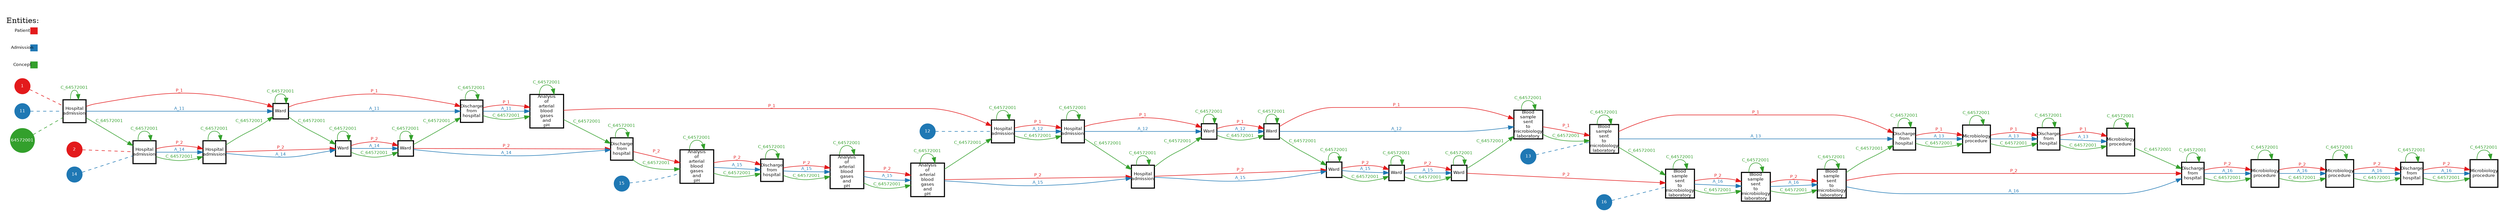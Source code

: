 // Query Result
digraph {
	graph [margin=0 rankdir=LR]
	node [fixedsize=false fontname=Helvetica fontsize=8 height=0.4 margin=0 shape=square width=0.4]
	12 [label="Microbiology
procedure" color="#000000" fillcolor="#ffffff" penwidth=2 style=filled]
	13 [label="Discharge
from
hospital" color="#000000" fillcolor="#ffffff" penwidth=2 style=filled]
	12 -> 13 [label=P_1 color="#e31a1c" fontcolor="#e31a1c" fontname=Helvetica fontsize=8 penwidth=1]
	4 [label="Analysis
of
arterial
blood
gases
and
pH" color="#000000" fillcolor="#ffffff" penwidth=2 style=filled]
	5 [label="Hospital
admission" color="#000000" fillcolor="#ffffff" penwidth=2 style=filled]
	4 -> 5 [label=P_1 color="#e31a1c" fontcolor="#e31a1c" fontname=Helvetica fontsize=8 penwidth=1]
	1 [label="Hospital
admission" color="#000000" fillcolor="#ffffff" penwidth=2 style=filled]
	2 [label=Ward color="#000000" fillcolor="#ffffff" penwidth=2 style=filled]
	1 -> 2 [label=P_1 color="#e31a1c" fontcolor="#e31a1c" fontname=Helvetica fontsize=8 penwidth=1]
	7 [label=Ward color="#000000" fillcolor="#ffffff" penwidth=2 style=filled]
	8 [label=Ward color="#000000" fillcolor="#ffffff" penwidth=2 style=filled]
	7 -> 8 [label=P_1 color="#e31a1c" fontcolor="#e31a1c" fontname=Helvetica fontsize=8 penwidth=1]
	11 [label="Discharge
from
hospital" color="#000000" fillcolor="#ffffff" penwidth=2 style=filled]
	12 [label="Microbiology
procedure" color="#000000" fillcolor="#ffffff" penwidth=2 style=filled]
	11 -> 12 [label=P_1 color="#e31a1c" fontcolor="#e31a1c" fontname=Helvetica fontsize=8 penwidth=1]
	3 [label="Discharge
from
hospital" color="#000000" fillcolor="#ffffff" penwidth=2 style=filled]
	4 [label="Analysis
of
arterial
blood
gases
and
pH" color="#000000" fillcolor="#ffffff" penwidth=2 style=filled]
	3 -> 4 [label=P_1 color="#e31a1c" fontcolor="#e31a1c" fontname=Helvetica fontsize=8 penwidth=1]
	6 [label="Hospital
admission" color="#000000" fillcolor="#ffffff" penwidth=2 style=filled]
	7 [label=Ward color="#000000" fillcolor="#ffffff" penwidth=2 style=filled]
	6 -> 7 [label=P_1 color="#e31a1c" fontcolor="#e31a1c" fontname=Helvetica fontsize=8 penwidth=1]
	5 [label="Hospital
admission" color="#000000" fillcolor="#ffffff" penwidth=2 style=filled]
	6 [label="Hospital
admission" color="#000000" fillcolor="#ffffff" penwidth=2 style=filled]
	5 -> 6 [label=P_1 color="#e31a1c" fontcolor="#e31a1c" fontname=Helvetica fontsize=8 penwidth=1]
	13 [label="Discharge
from
hospital" color="#000000" fillcolor="#ffffff" penwidth=2 style=filled]
	14 [label="Microbiology
procedure" color="#000000" fillcolor="#ffffff" penwidth=2 style=filled]
	13 -> 14 [label=P_1 color="#e31a1c" fontcolor="#e31a1c" fontname=Helvetica fontsize=8 penwidth=1]
	8 [label=Ward color="#000000" fillcolor="#ffffff" penwidth=2 style=filled]
	9 [label="Blood
sample
sent
to
microbiology
laboratory" color="#000000" fillcolor="#ffffff" penwidth=2 style=filled]
	8 -> 9 [label=P_1 color="#e31a1c" fontcolor="#e31a1c" fontname=Helvetica fontsize=8 penwidth=1]
	2 [label=Ward color="#000000" fillcolor="#ffffff" penwidth=2 style=filled]
	3 [label="Discharge
from
hospital" color="#000000" fillcolor="#ffffff" penwidth=2 style=filled]
	2 -> 3 [label=P_1 color="#e31a1c" fontcolor="#e31a1c" fontname=Helvetica fontsize=8 penwidth=1]
	10 [label="Blood
sample
sent
to
microbiology
laboratory" color="#000000" fillcolor="#ffffff" penwidth=2 style=filled]
	11 [label="Discharge
from
hospital" color="#000000" fillcolor="#ffffff" penwidth=2 style=filled]
	10 -> 11 [label=P_1 color="#e31a1c" fontcolor="#e31a1c" fontname=Helvetica fontsize=8 penwidth=1]
	9 [label="Blood
sample
sent
to
microbiology
laboratory" color="#000000" fillcolor="#ffffff" penwidth=2 style=filled]
	10 [label="Blood
sample
sent
to
microbiology
laboratory" color="#000000" fillcolor="#ffffff" penwidth=2 style=filled]
	9 -> 10 [label=P_1 color="#e31a1c" fontcolor="#e31a1c" fontname=Helvetica fontsize=8 penwidth=1]
	node [fixedsize=false fontname=Helvetica fontsize=8 height=0.4 margin=0 shape=square width=0.4]
	13 [label="Discharge
from
hospital" color="#000000" fillcolor="#ffffff" penwidth=2 style=filled]
	5 [label="Hospital
admission" color="#000000" fillcolor="#ffffff" penwidth=2 style=filled]
	2 [label=Ward color="#000000" fillcolor="#ffffff" penwidth=2 style=filled]
	8 [label=Ward color="#000000" fillcolor="#ffffff" penwidth=2 style=filled]
	12 [label="Microbiology
procedure" color="#000000" fillcolor="#ffffff" penwidth=2 style=filled]
	4 [label="Analysis
of
arterial
blood
gases
and
pH" color="#000000" fillcolor="#ffffff" penwidth=2 style=filled]
	7 [label=Ward color="#000000" fillcolor="#ffffff" penwidth=2 style=filled]
	6 [label="Hospital
admission" color="#000000" fillcolor="#ffffff" penwidth=2 style=filled]
	14 [label="Microbiology
procedure" color="#000000" fillcolor="#ffffff" penwidth=2 style=filled]
	9 [label="Blood
sample
sent
to
microbiology
laboratory" color="#000000" fillcolor="#ffffff" penwidth=2 style=filled]
	3 [label="Discharge
from
hospital" color="#000000" fillcolor="#ffffff" penwidth=2 style=filled]
	1 [label="Hospital
admission" color="#000000" fillcolor="#ffffff" penwidth=2 style=filled]
	11 [label="Discharge
from
hospital" color="#000000" fillcolor="#ffffff" penwidth=2 style=filled]
	10 [label="Blood
sample
sent
to
microbiology
laboratory" color="#000000" fillcolor="#ffffff" penwidth=2 style=filled]
	node [fixedsize=false fontname=Helvetica fontsize=8 height=0.4 margin=0 shape=square width=0.4]
	24 [label="Hospital
admission" color="#000000" fillcolor="#ffffff" penwidth=2 style=filled]
	25 [label=Ward color="#000000" fillcolor="#ffffff" penwidth=2 style=filled]
	24 -> 25 [label=P_2 color="#e31a1c" fontcolor="#e31a1c" fontname=Helvetica fontsize=8 penwidth=1]
	28 [label="Blood
sample
sent
to
microbiology
laboratory" color="#000000" fillcolor="#ffffff" penwidth=2 style=filled]
	29 [label="Blood
sample
sent
to
microbiology
laboratory" color="#000000" fillcolor="#ffffff" penwidth=2 style=filled]
	28 -> 29 [label=P_2 color="#e31a1c" fontcolor="#e31a1c" fontname=Helvetica fontsize=8 penwidth=1]
	27 [label=Ward color="#000000" fillcolor="#ffffff" penwidth=2 style=filled]
	28 [label="Blood
sample
sent
to
microbiology
laboratory" color="#000000" fillcolor="#ffffff" penwidth=2 style=filled]
	27 -> 28 [label=P_2 color="#e31a1c" fontcolor="#e31a1c" fontname=Helvetica fontsize=8 penwidth=1]
	20 [label="Analysis
of
arterial
blood
gases
and
pH" color="#000000" fillcolor="#ffffff" penwidth=2 style=filled]
	21 [label="Discharge
from
hospital" color="#000000" fillcolor="#ffffff" penwidth=2 style=filled]
	20 -> 21 [label=P_2 color="#e31a1c" fontcolor="#e31a1c" fontname=Helvetica fontsize=8 penwidth=1]
	19 [label="Discharge
from
hospital" color="#000000" fillcolor="#ffffff" penwidth=2 style=filled]
	20 [label="Analysis
of
arterial
blood
gases
and
pH" color="#000000" fillcolor="#ffffff" penwidth=2 style=filled]
	19 -> 20 [label=P_2 color="#e31a1c" fontcolor="#e31a1c" fontname=Helvetica fontsize=8 penwidth=1]
	15 [label="Hospital
admission" color="#000000" fillcolor="#ffffff" penwidth=2 style=filled]
	16 [label="Hospital
admission" color="#000000" fillcolor="#ffffff" penwidth=2 style=filled]
	15 -> 16 [label=P_2 color="#e31a1c" fontcolor="#e31a1c" fontname=Helvetica fontsize=8 penwidth=1]
	34 [label="Discharge
from
hospital" color="#000000" fillcolor="#ffffff" penwidth=2 style=filled]
	35 [label="Microbiology
procedure" color="#000000" fillcolor="#ffffff" penwidth=2 style=filled]
	34 -> 35 [label=P_2 color="#e31a1c" fontcolor="#e31a1c" fontname=Helvetica fontsize=8 penwidth=1]
	32 [label="Microbiology
procedure" color="#000000" fillcolor="#ffffff" penwidth=2 style=filled]
	33 [label="Microbiology
procedure" color="#000000" fillcolor="#ffffff" penwidth=2 style=filled]
	32 -> 33 [label=P_2 color="#e31a1c" fontcolor="#e31a1c" fontname=Helvetica fontsize=8 penwidth=1]
	18 [label=Ward color="#000000" fillcolor="#ffffff" penwidth=2 style=filled]
	19 [label="Discharge
from
hospital" color="#000000" fillcolor="#ffffff" penwidth=2 style=filled]
	18 -> 19 [label=P_2 color="#e31a1c" fontcolor="#e31a1c" fontname=Helvetica fontsize=8 penwidth=1]
	25 [label=Ward color="#000000" fillcolor="#ffffff" penwidth=2 style=filled]
	26 [label=Ward color="#000000" fillcolor="#ffffff" penwidth=2 style=filled]
	25 -> 26 [label=P_2 color="#e31a1c" fontcolor="#e31a1c" fontname=Helvetica fontsize=8 penwidth=1]
	22 [label="Analysis
of
arterial
blood
gases
and
pH" color="#000000" fillcolor="#ffffff" penwidth=2 style=filled]
	23 [label="Analysis
of
arterial
blood
gases
and
pH" color="#000000" fillcolor="#ffffff" penwidth=2 style=filled]
	22 -> 23 [label=P_2 color="#e31a1c" fontcolor="#e31a1c" fontname=Helvetica fontsize=8 penwidth=1]
	16 [label="Hospital
admission" color="#000000" fillcolor="#ffffff" penwidth=2 style=filled]
	17 [label=Ward color="#000000" fillcolor="#ffffff" penwidth=2 style=filled]
	16 -> 17 [label=P_2 color="#e31a1c" fontcolor="#e31a1c" fontname=Helvetica fontsize=8 penwidth=1]
	26 [label=Ward color="#000000" fillcolor="#ffffff" penwidth=2 style=filled]
	27 [label=Ward color="#000000" fillcolor="#ffffff" penwidth=2 style=filled]
	26 -> 27 [label=P_2 color="#e31a1c" fontcolor="#e31a1c" fontname=Helvetica fontsize=8 penwidth=1]
	30 [label="Blood
sample
sent
to
microbiology
laboratory" color="#000000" fillcolor="#ffffff" penwidth=2 style=filled]
	31 [label="Discharge
from
hospital" color="#000000" fillcolor="#ffffff" penwidth=2 style=filled]
	30 -> 31 [label=P_2 color="#e31a1c" fontcolor="#e31a1c" fontname=Helvetica fontsize=8 penwidth=1]
	31 [label="Discharge
from
hospital" color="#000000" fillcolor="#ffffff" penwidth=2 style=filled]
	32 [label="Microbiology
procedure" color="#000000" fillcolor="#ffffff" penwidth=2 style=filled]
	31 -> 32 [label=P_2 color="#e31a1c" fontcolor="#e31a1c" fontname=Helvetica fontsize=8 penwidth=1]
	17 [label=Ward color="#000000" fillcolor="#ffffff" penwidth=2 style=filled]
	18 [label=Ward color="#000000" fillcolor="#ffffff" penwidth=2 style=filled]
	17 -> 18 [label=P_2 color="#e31a1c" fontcolor="#e31a1c" fontname=Helvetica fontsize=8 penwidth=1]
	33 [label="Microbiology
procedure" color="#000000" fillcolor="#ffffff" penwidth=2 style=filled]
	34 [label="Discharge
from
hospital" color="#000000" fillcolor="#ffffff" penwidth=2 style=filled]
	33 -> 34 [label=P_2 color="#e31a1c" fontcolor="#e31a1c" fontname=Helvetica fontsize=8 penwidth=1]
	21 [label="Discharge
from
hospital" color="#000000" fillcolor="#ffffff" penwidth=2 style=filled]
	22 [label="Analysis
of
arterial
blood
gases
and
pH" color="#000000" fillcolor="#ffffff" penwidth=2 style=filled]
	21 -> 22 [label=P_2 color="#e31a1c" fontcolor="#e31a1c" fontname=Helvetica fontsize=8 penwidth=1]
	23 [label="Analysis
of
arterial
blood
gases
and
pH" color="#000000" fillcolor="#ffffff" penwidth=2 style=filled]
	24 [label="Hospital
admission" color="#000000" fillcolor="#ffffff" penwidth=2 style=filled]
	23 -> 24 [label=P_2 color="#e31a1c" fontcolor="#e31a1c" fontname=Helvetica fontsize=8 penwidth=1]
	29 [label="Blood
sample
sent
to
microbiology
laboratory" color="#000000" fillcolor="#ffffff" penwidth=2 style=filled]
	30 [label="Blood
sample
sent
to
microbiology
laboratory" color="#000000" fillcolor="#ffffff" penwidth=2 style=filled]
	29 -> 30 [label=P_2 color="#e31a1c" fontcolor="#e31a1c" fontname=Helvetica fontsize=8 penwidth=1]
	node [fixedsize=false fontname=Helvetica fontsize=8 height=0.4 margin=0 shape=square width=0.4]
	25 [label=Ward color="#000000" fillcolor="#ffffff" penwidth=2 style=filled]
	15 [label="Hospital
admission" color="#000000" fillcolor="#ffffff" penwidth=2 style=filled]
	29 [label="Blood
sample
sent
to
microbiology
laboratory" color="#000000" fillcolor="#ffffff" penwidth=2 style=filled]
	28 [label="Blood
sample
sent
to
microbiology
laboratory" color="#000000" fillcolor="#ffffff" penwidth=2 style=filled]
	21 [label="Discharge
from
hospital" color="#000000" fillcolor="#ffffff" penwidth=2 style=filled]
	20 [label="Analysis
of
arterial
blood
gases
and
pH" color="#000000" fillcolor="#ffffff" penwidth=2 style=filled]
	16 [label="Hospital
admission" color="#000000" fillcolor="#ffffff" penwidth=2 style=filled]
	35 [label="Microbiology
procedure" color="#000000" fillcolor="#ffffff" penwidth=2 style=filled]
	33 [label="Microbiology
procedure" color="#000000" fillcolor="#ffffff" penwidth=2 style=filled]
	19 [label="Discharge
from
hospital" color="#000000" fillcolor="#ffffff" penwidth=2 style=filled]
	26 [label=Ward color="#000000" fillcolor="#ffffff" penwidth=2 style=filled]
	23 [label="Analysis
of
arterial
blood
gases
and
pH" color="#000000" fillcolor="#ffffff" penwidth=2 style=filled]
	17 [label=Ward color="#000000" fillcolor="#ffffff" penwidth=2 style=filled]
	27 [label=Ward color="#000000" fillcolor="#ffffff" penwidth=2 style=filled]
	31 [label="Discharge
from
hospital" color="#000000" fillcolor="#ffffff" penwidth=2 style=filled]
	32 [label="Microbiology
procedure" color="#000000" fillcolor="#ffffff" penwidth=2 style=filled]
	18 [label=Ward color="#000000" fillcolor="#ffffff" penwidth=2 style=filled]
	34 [label="Discharge
from
hospital" color="#000000" fillcolor="#ffffff" penwidth=2 style=filled]
	22 [label="Analysis
of
arterial
blood
gases
and
pH" color="#000000" fillcolor="#ffffff" penwidth=2 style=filled]
	24 [label="Hospital
admission" color="#000000" fillcolor="#ffffff" penwidth=2 style=filled]
	30 [label="Blood
sample
sent
to
microbiology
laboratory" color="#000000" fillcolor="#ffffff" penwidth=2 style=filled]
	node [fixedsize=false fontname=Helvetica fontsize=8 height=0.4 margin=0 shape=square width=0.4]
	3 [label="Discharge
from
hospital" color="#000000" fillcolor="#ffffff" penwidth=2 style=filled]
	4 [label="Analysis
of
arterial
blood
gases
and
pH" color="#000000" fillcolor="#ffffff" penwidth=2 style=filled]
	3 -> 4 [label=A_11 color="#1f78b4" fontcolor="#1f78b4" fontname=Helvetica fontsize=8 penwidth=1]
	1 [label="Hospital
admission" color="#000000" fillcolor="#ffffff" penwidth=2 style=filled]
	2 [label=Ward color="#000000" fillcolor="#ffffff" penwidth=2 style=filled]
	1 -> 2 [label=A_11 color="#1f78b4" fontcolor="#1f78b4" fontname=Helvetica fontsize=8 penwidth=1]
	2 [label=Ward color="#000000" fillcolor="#ffffff" penwidth=2 style=filled]
	3 [label="Discharge
from
hospital" color="#000000" fillcolor="#ffffff" penwidth=2 style=filled]
	2 -> 3 [label=A_11 color="#1f78b4" fontcolor="#1f78b4" fontname=Helvetica fontsize=8 penwidth=1]
	node [fixedsize=false fontname=Helvetica fontsize=8 height=0.4 margin=0 shape=square width=0.4]
	4 [label="Analysis
of
arterial
blood
gases
and
pH" color="#000000" fillcolor="#ffffff" penwidth=2 style=filled]
	1 [label="Hospital
admission" color="#000000" fillcolor="#ffffff" penwidth=2 style=filled]
	2 [label=Ward color="#000000" fillcolor="#ffffff" penwidth=2 style=filled]
	3 [label="Discharge
from
hospital" color="#000000" fillcolor="#ffffff" penwidth=2 style=filled]
	node [fixedsize=false fontname=Helvetica fontsize=8 height=0.4 margin=0 shape=square width=0.4]
	5 [label="Hospital
admission" color="#000000" fillcolor="#ffffff" penwidth=2 style=filled]
	6 [label="Hospital
admission" color="#000000" fillcolor="#ffffff" penwidth=2 style=filled]
	5 -> 6 [label=A_12 color="#1f78b4" fontcolor="#1f78b4" fontname=Helvetica fontsize=8 penwidth=1]
	6 [label="Hospital
admission" color="#000000" fillcolor="#ffffff" penwidth=2 style=filled]
	7 [label=Ward color="#000000" fillcolor="#ffffff" penwidth=2 style=filled]
	6 -> 7 [label=A_12 color="#1f78b4" fontcolor="#1f78b4" fontname=Helvetica fontsize=8 penwidth=1]
	8 [label=Ward color="#000000" fillcolor="#ffffff" penwidth=2 style=filled]
	9 [label="Blood
sample
sent
to
microbiology
laboratory" color="#000000" fillcolor="#ffffff" penwidth=2 style=filled]
	8 -> 9 [label=A_12 color="#1f78b4" fontcolor="#1f78b4" fontname=Helvetica fontsize=8 penwidth=1]
	7 [label=Ward color="#000000" fillcolor="#ffffff" penwidth=2 style=filled]
	8 [label=Ward color="#000000" fillcolor="#ffffff" penwidth=2 style=filled]
	7 -> 8 [label=A_12 color="#1f78b4" fontcolor="#1f78b4" fontname=Helvetica fontsize=8 penwidth=1]
	node [fixedsize=false fontname=Helvetica fontsize=8 height=0.4 margin=0 shape=square width=0.4]
	6 [label="Hospital
admission" color="#000000" fillcolor="#ffffff" penwidth=2 style=filled]
	7 [label=Ward color="#000000" fillcolor="#ffffff" penwidth=2 style=filled]
	5 [label="Hospital
admission" color="#000000" fillcolor="#ffffff" penwidth=2 style=filled]
	9 [label="Blood
sample
sent
to
microbiology
laboratory" color="#000000" fillcolor="#ffffff" penwidth=2 style=filled]
	8 [label=Ward color="#000000" fillcolor="#ffffff" penwidth=2 style=filled]
	node [fixedsize=false fontname=Helvetica fontsize=8 height=0.4 margin=0 shape=square width=0.4]
	11 [label="Discharge
from
hospital" color="#000000" fillcolor="#ffffff" penwidth=2 style=filled]
	12 [label="Microbiology
procedure" color="#000000" fillcolor="#ffffff" penwidth=2 style=filled]
	11 -> 12 [label=A_13 color="#1f78b4" fontcolor="#1f78b4" fontname=Helvetica fontsize=8 penwidth=1]
	13 [label="Discharge
from
hospital" color="#000000" fillcolor="#ffffff" penwidth=2 style=filled]
	14 [label="Microbiology
procedure" color="#000000" fillcolor="#ffffff" penwidth=2 style=filled]
	13 -> 14 [label=A_13 color="#1f78b4" fontcolor="#1f78b4" fontname=Helvetica fontsize=8 penwidth=1]
	12 [label="Microbiology
procedure" color="#000000" fillcolor="#ffffff" penwidth=2 style=filled]
	13 [label="Discharge
from
hospital" color="#000000" fillcolor="#ffffff" penwidth=2 style=filled]
	12 -> 13 [label=A_13 color="#1f78b4" fontcolor="#1f78b4" fontname=Helvetica fontsize=8 penwidth=1]
	10 [label="Blood
sample
sent
to
microbiology
laboratory" color="#000000" fillcolor="#ffffff" penwidth=2 style=filled]
	11 [label="Discharge
from
hospital" color="#000000" fillcolor="#ffffff" penwidth=2 style=filled]
	10 -> 11 [label=A_13 color="#1f78b4" fontcolor="#1f78b4" fontname=Helvetica fontsize=8 penwidth=1]
	node [fixedsize=false fontname=Helvetica fontsize=8 height=0.4 margin=0 shape=square width=0.4]
	12 [label="Microbiology
procedure" color="#000000" fillcolor="#ffffff" penwidth=2 style=filled]
	14 [label="Microbiology
procedure" color="#000000" fillcolor="#ffffff" penwidth=2 style=filled]
	13 [label="Discharge
from
hospital" color="#000000" fillcolor="#ffffff" penwidth=2 style=filled]
	11 [label="Discharge
from
hospital" color="#000000" fillcolor="#ffffff" penwidth=2 style=filled]
	10 [label="Blood
sample
sent
to
microbiology
laboratory" color="#000000" fillcolor="#ffffff" penwidth=2 style=filled]
	node [fixedsize=false fontname=Helvetica fontsize=8 height=0.4 margin=0 shape=square width=0.4]
	15 [label="Hospital
admission" color="#000000" fillcolor="#ffffff" penwidth=2 style=filled]
	16 [label="Hospital
admission" color="#000000" fillcolor="#ffffff" penwidth=2 style=filled]
	15 -> 16 [label=A_14 color="#1f78b4" fontcolor="#1f78b4" fontname=Helvetica fontsize=8 penwidth=1]
	17 [label=Ward color="#000000" fillcolor="#ffffff" penwidth=2 style=filled]
	18 [label=Ward color="#000000" fillcolor="#ffffff" penwidth=2 style=filled]
	17 -> 18 [label=A_14 color="#1f78b4" fontcolor="#1f78b4" fontname=Helvetica fontsize=8 penwidth=1]
	16 [label="Hospital
admission" color="#000000" fillcolor="#ffffff" penwidth=2 style=filled]
	17 [label=Ward color="#000000" fillcolor="#ffffff" penwidth=2 style=filled]
	16 -> 17 [label=A_14 color="#1f78b4" fontcolor="#1f78b4" fontname=Helvetica fontsize=8 penwidth=1]
	18 [label=Ward color="#000000" fillcolor="#ffffff" penwidth=2 style=filled]
	19 [label="Discharge
from
hospital" color="#000000" fillcolor="#ffffff" penwidth=2 style=filled]
	18 -> 19 [label=A_14 color="#1f78b4" fontcolor="#1f78b4" fontname=Helvetica fontsize=8 penwidth=1]
	node [fixedsize=false fontname=Helvetica fontsize=8 height=0.4 margin=0 shape=square width=0.4]
	16 [label="Hospital
admission" color="#000000" fillcolor="#ffffff" penwidth=2 style=filled]
	15 [label="Hospital
admission" color="#000000" fillcolor="#ffffff" penwidth=2 style=filled]
	18 [label=Ward color="#000000" fillcolor="#ffffff" penwidth=2 style=filled]
	17 [label=Ward color="#000000" fillcolor="#ffffff" penwidth=2 style=filled]
	19 [label="Discharge
from
hospital" color="#000000" fillcolor="#ffffff" penwidth=2 style=filled]
	node [fixedsize=false fontname=Helvetica fontsize=8 height=0.4 margin=0 shape=square width=0.4]
	25 [label=Ward color="#000000" fillcolor="#ffffff" penwidth=2 style=filled]
	26 [label=Ward color="#000000" fillcolor="#ffffff" penwidth=2 style=filled]
	25 -> 26 [label=A_15 color="#1f78b4" fontcolor="#1f78b4" fontname=Helvetica fontsize=8 penwidth=1]
	20 [label="Analysis
of
arterial
blood
gases
and
pH" color="#000000" fillcolor="#ffffff" penwidth=2 style=filled]
	21 [label="Discharge
from
hospital" color="#000000" fillcolor="#ffffff" penwidth=2 style=filled]
	20 -> 21 [label=A_15 color="#1f78b4" fontcolor="#1f78b4" fontname=Helvetica fontsize=8 penwidth=1]
	23 [label="Analysis
of
arterial
blood
gases
and
pH" color="#000000" fillcolor="#ffffff" penwidth=2 style=filled]
	24 [label="Hospital
admission" color="#000000" fillcolor="#ffffff" penwidth=2 style=filled]
	23 -> 24 [label=A_15 color="#1f78b4" fontcolor="#1f78b4" fontname=Helvetica fontsize=8 penwidth=1]
	24 [label="Hospital
admission" color="#000000" fillcolor="#ffffff" penwidth=2 style=filled]
	25 [label=Ward color="#000000" fillcolor="#ffffff" penwidth=2 style=filled]
	24 -> 25 [label=A_15 color="#1f78b4" fontcolor="#1f78b4" fontname=Helvetica fontsize=8 penwidth=1]
	26 [label=Ward color="#000000" fillcolor="#ffffff" penwidth=2 style=filled]
	27 [label=Ward color="#000000" fillcolor="#ffffff" penwidth=2 style=filled]
	26 -> 27 [label=A_15 color="#1f78b4" fontcolor="#1f78b4" fontname=Helvetica fontsize=8 penwidth=1]
	22 [label="Analysis
of
arterial
blood
gases
and
pH" color="#000000" fillcolor="#ffffff" penwidth=2 style=filled]
	23 [label="Analysis
of
arterial
blood
gases
and
pH" color="#000000" fillcolor="#ffffff" penwidth=2 style=filled]
	22 -> 23 [label=A_15 color="#1f78b4" fontcolor="#1f78b4" fontname=Helvetica fontsize=8 penwidth=1]
	21 [label="Discharge
from
hospital" color="#000000" fillcolor="#ffffff" penwidth=2 style=filled]
	22 [label="Analysis
of
arterial
blood
gases
and
pH" color="#000000" fillcolor="#ffffff" penwidth=2 style=filled]
	21 -> 22 [label=A_15 color="#1f78b4" fontcolor="#1f78b4" fontname=Helvetica fontsize=8 penwidth=1]
	node [fixedsize=false fontname=Helvetica fontsize=8 height=0.4 margin=0 shape=square width=0.4]
	20 [label="Analysis
of
arterial
blood
gases
and
pH" color="#000000" fillcolor="#ffffff" penwidth=2 style=filled]
	26 [label=Ward color="#000000" fillcolor="#ffffff" penwidth=2 style=filled]
	21 [label="Discharge
from
hospital" color="#000000" fillcolor="#ffffff" penwidth=2 style=filled]
	24 [label="Hospital
admission" color="#000000" fillcolor="#ffffff" penwidth=2 style=filled]
	25 [label=Ward color="#000000" fillcolor="#ffffff" penwidth=2 style=filled]
	27 [label=Ward color="#000000" fillcolor="#ffffff" penwidth=2 style=filled]
	23 [label="Analysis
of
arterial
blood
gases
and
pH" color="#000000" fillcolor="#ffffff" penwidth=2 style=filled]
	22 [label="Analysis
of
arterial
blood
gases
and
pH" color="#000000" fillcolor="#ffffff" penwidth=2 style=filled]
	node [fixedsize=false fontname=Helvetica fontsize=8 height=0.4 margin=0 shape=square width=0.4]
	32 [label="Microbiology
procedure" color="#000000" fillcolor="#ffffff" penwidth=2 style=filled]
	33 [label="Microbiology
procedure" color="#000000" fillcolor="#ffffff" penwidth=2 style=filled]
	32 -> 33 [label=A_16 color="#1f78b4" fontcolor="#1f78b4" fontname=Helvetica fontsize=8 penwidth=1]
	34 [label="Discharge
from
hospital" color="#000000" fillcolor="#ffffff" penwidth=2 style=filled]
	35 [label="Microbiology
procedure" color="#000000" fillcolor="#ffffff" penwidth=2 style=filled]
	34 -> 35 [label=A_16 color="#1f78b4" fontcolor="#1f78b4" fontname=Helvetica fontsize=8 penwidth=1]
	29 [label="Blood
sample
sent
to
microbiology
laboratory" color="#000000" fillcolor="#ffffff" penwidth=2 style=filled]
	30 [label="Blood
sample
sent
to
microbiology
laboratory" color="#000000" fillcolor="#ffffff" penwidth=2 style=filled]
	29 -> 30 [label=A_16 color="#1f78b4" fontcolor="#1f78b4" fontname=Helvetica fontsize=8 penwidth=1]
	31 [label="Discharge
from
hospital" color="#000000" fillcolor="#ffffff" penwidth=2 style=filled]
	32 [label="Microbiology
procedure" color="#000000" fillcolor="#ffffff" penwidth=2 style=filled]
	31 -> 32 [label=A_16 color="#1f78b4" fontcolor="#1f78b4" fontname=Helvetica fontsize=8 penwidth=1]
	28 [label="Blood
sample
sent
to
microbiology
laboratory" color="#000000" fillcolor="#ffffff" penwidth=2 style=filled]
	29 [label="Blood
sample
sent
to
microbiology
laboratory" color="#000000" fillcolor="#ffffff" penwidth=2 style=filled]
	28 -> 29 [label=A_16 color="#1f78b4" fontcolor="#1f78b4" fontname=Helvetica fontsize=8 penwidth=1]
	30 [label="Blood
sample
sent
to
microbiology
laboratory" color="#000000" fillcolor="#ffffff" penwidth=2 style=filled]
	31 [label="Discharge
from
hospital" color="#000000" fillcolor="#ffffff" penwidth=2 style=filled]
	30 -> 31 [label=A_16 color="#1f78b4" fontcolor="#1f78b4" fontname=Helvetica fontsize=8 penwidth=1]
	33 [label="Microbiology
procedure" color="#000000" fillcolor="#ffffff" penwidth=2 style=filled]
	34 [label="Discharge
from
hospital" color="#000000" fillcolor="#ffffff" penwidth=2 style=filled]
	33 -> 34 [label=A_16 color="#1f78b4" fontcolor="#1f78b4" fontname=Helvetica fontsize=8 penwidth=1]
	node [fixedsize=false fontname=Helvetica fontsize=8 height=0.4 margin=0 shape=square width=0.4]
	33 [label="Microbiology
procedure" color="#000000" fillcolor="#ffffff" penwidth=2 style=filled]
	35 [label="Microbiology
procedure" color="#000000" fillcolor="#ffffff" penwidth=2 style=filled]
	30 [label="Blood
sample
sent
to
microbiology
laboratory" color="#000000" fillcolor="#ffffff" penwidth=2 style=filled]
	32 [label="Microbiology
procedure" color="#000000" fillcolor="#ffffff" penwidth=2 style=filled]
	29 [label="Blood
sample
sent
to
microbiology
laboratory" color="#000000" fillcolor="#ffffff" penwidth=2 style=filled]
	31 [label="Discharge
from
hospital" color="#000000" fillcolor="#ffffff" penwidth=2 style=filled]
	28 [label="Blood
sample
sent
to
microbiology
laboratory" color="#000000" fillcolor="#ffffff" penwidth=2 style=filled]
	34 [label="Discharge
from
hospital" color="#000000" fillcolor="#ffffff" penwidth=2 style=filled]
	node [fixedsize=false fontname=Helvetica fontsize=8 height=0.4 margin=0 shape=square width=0.4]
	1 [label="Hospital
admission" color="#000000" fillcolor="#ffffff" penwidth=2 style=filled]
	15 [label="Hospital
admission" color="#000000" fillcolor="#ffffff" penwidth=2 style=filled]
	1 -> 15 [label=C_64572001 color="#33a02c" fontcolor="#33a02c" fontname=Helvetica fontsize=8 penwidth=1]
	1 [label="Hospital
admission" color="#000000" fillcolor="#ffffff" penwidth=2 style=filled]
	1 [label="Hospital
admission" color="#000000" fillcolor="#ffffff" penwidth=2 style=filled]
	1 -> 1 [label=C_64572001 color="#33a02c" fontcolor="#33a02c" fontname=Helvetica fontsize=8 penwidth=1]
	14 [label="Microbiology
procedure" color="#000000" fillcolor="#ffffff" penwidth=2 style=filled]
	14 [label="Microbiology
procedure" color="#000000" fillcolor="#ffffff" penwidth=2 style=filled]
	14 -> 14 [label=C_64572001 color="#33a02c" fontcolor="#33a02c" fontname=Helvetica fontsize=8 penwidth=1]
	14 [label="Microbiology
procedure" color="#000000" fillcolor="#ffffff" penwidth=2 style=filled]
	31 [label="Discharge
from
hospital" color="#000000" fillcolor="#ffffff" penwidth=2 style=filled]
	14 -> 31 [label=C_64572001 color="#33a02c" fontcolor="#33a02c" fontname=Helvetica fontsize=8 penwidth=1]
	33 [label="Microbiology
procedure" color="#000000" fillcolor="#ffffff" penwidth=2 style=filled]
	33 [label="Microbiology
procedure" color="#000000" fillcolor="#ffffff" penwidth=2 style=filled]
	33 -> 33 [label=C_64572001 color="#33a02c" fontcolor="#33a02c" fontname=Helvetica fontsize=8 penwidth=1]
	33 [label="Microbiology
procedure" color="#000000" fillcolor="#ffffff" penwidth=2 style=filled]
	34 [label="Discharge
from
hospital" color="#000000" fillcolor="#ffffff" penwidth=2 style=filled]
	33 -> 34 [label=C_64572001 color="#33a02c" fontcolor="#33a02c" fontname=Helvetica fontsize=8 penwidth=1]
	32 [label="Microbiology
procedure" color="#000000" fillcolor="#ffffff" penwidth=2 style=filled]
	33 [label="Microbiology
procedure" color="#000000" fillcolor="#ffffff" penwidth=2 style=filled]
	32 -> 33 [label=C_64572001 color="#33a02c" fontcolor="#33a02c" fontname=Helvetica fontsize=8 penwidth=1]
	32 [label="Microbiology
procedure" color="#000000" fillcolor="#ffffff" penwidth=2 style=filled]
	32 [label="Microbiology
procedure" color="#000000" fillcolor="#ffffff" penwidth=2 style=filled]
	32 -> 32 [label=C_64572001 color="#33a02c" fontcolor="#33a02c" fontname=Helvetica fontsize=8 penwidth=1]
	12 [label="Microbiology
procedure" color="#000000" fillcolor="#ffffff" penwidth=2 style=filled]
	12 [label="Microbiology
procedure" color="#000000" fillcolor="#ffffff" penwidth=2 style=filled]
	12 -> 12 [label=C_64572001 color="#33a02c" fontcolor="#33a02c" fontname=Helvetica fontsize=8 penwidth=1]
	12 [label="Microbiology
procedure" color="#000000" fillcolor="#ffffff" penwidth=2 style=filled]
	13 [label="Discharge
from
hospital" color="#000000" fillcolor="#ffffff" penwidth=2 style=filled]
	12 -> 13 [label=C_64572001 color="#33a02c" fontcolor="#33a02c" fontname=Helvetica fontsize=8 penwidth=1]
	35 [label="Microbiology
procedure" color="#000000" fillcolor="#ffffff" penwidth=2 style=filled]
	35 [label="Microbiology
procedure" color="#000000" fillcolor="#ffffff" penwidth=2 style=filled]
	35 -> 35 [label=C_64572001 color="#33a02c" fontcolor="#33a02c" fontname=Helvetica fontsize=8 penwidth=1]
	11 [label="Discharge
from
hospital" color="#000000" fillcolor="#ffffff" penwidth=2 style=filled]
	12 [label="Microbiology
procedure" color="#000000" fillcolor="#ffffff" penwidth=2 style=filled]
	11 -> 12 [label=C_64572001 color="#33a02c" fontcolor="#33a02c" fontname=Helvetica fontsize=8 penwidth=1]
	11 [label="Discharge
from
hospital" color="#000000" fillcolor="#ffffff" penwidth=2 style=filled]
	11 [label="Discharge
from
hospital" color="#000000" fillcolor="#ffffff" penwidth=2 style=filled]
	11 -> 11 [label=C_64572001 color="#33a02c" fontcolor="#33a02c" fontname=Helvetica fontsize=8 penwidth=1]
	13 [label="Discharge
from
hospital" color="#000000" fillcolor="#ffffff" penwidth=2 style=filled]
	14 [label="Microbiology
procedure" color="#000000" fillcolor="#ffffff" penwidth=2 style=filled]
	13 -> 14 [label=C_64572001 color="#33a02c" fontcolor="#33a02c" fontname=Helvetica fontsize=8 penwidth=1]
	13 [label="Discharge
from
hospital" color="#000000" fillcolor="#ffffff" penwidth=2 style=filled]
	13 [label="Discharge
from
hospital" color="#000000" fillcolor="#ffffff" penwidth=2 style=filled]
	13 -> 13 [label=C_64572001 color="#33a02c" fontcolor="#33a02c" fontname=Helvetica fontsize=8 penwidth=1]
	31 [label="Discharge
from
hospital" color="#000000" fillcolor="#ffffff" penwidth=2 style=filled]
	32 [label="Microbiology
procedure" color="#000000" fillcolor="#ffffff" penwidth=2 style=filled]
	31 -> 32 [label=C_64572001 color="#33a02c" fontcolor="#33a02c" fontname=Helvetica fontsize=8 penwidth=1]
	31 [label="Discharge
from
hospital" color="#000000" fillcolor="#ffffff" penwidth=2 style=filled]
	31 [label="Discharge
from
hospital" color="#000000" fillcolor="#ffffff" penwidth=2 style=filled]
	31 -> 31 [label=C_64572001 color="#33a02c" fontcolor="#33a02c" fontname=Helvetica fontsize=8 penwidth=1]
	34 [label="Discharge
from
hospital" color="#000000" fillcolor="#ffffff" penwidth=2 style=filled]
	35 [label="Microbiology
procedure" color="#000000" fillcolor="#ffffff" penwidth=2 style=filled]
	34 -> 35 [label=C_64572001 color="#33a02c" fontcolor="#33a02c" fontname=Helvetica fontsize=8 penwidth=1]
	34 [label="Discharge
from
hospital" color="#000000" fillcolor="#ffffff" penwidth=2 style=filled]
	34 [label="Discharge
from
hospital" color="#000000" fillcolor="#ffffff" penwidth=2 style=filled]
	34 -> 34 [label=C_64572001 color="#33a02c" fontcolor="#33a02c" fontname=Helvetica fontsize=8 penwidth=1]
	30 [label="Blood
sample
sent
to
microbiology
laboratory" color="#000000" fillcolor="#ffffff" penwidth=2 style=filled]
	11 [label="Discharge
from
hospital" color="#000000" fillcolor="#ffffff" penwidth=2 style=filled]
	30 -> 11 [label=C_64572001 color="#33a02c" fontcolor="#33a02c" fontname=Helvetica fontsize=8 penwidth=1]
	30 [label="Blood
sample
sent
to
microbiology
laboratory" color="#000000" fillcolor="#ffffff" penwidth=2 style=filled]
	30 [label="Blood
sample
sent
to
microbiology
laboratory" color="#000000" fillcolor="#ffffff" penwidth=2 style=filled]
	30 -> 30 [label=C_64572001 color="#33a02c" fontcolor="#33a02c" fontname=Helvetica fontsize=8 penwidth=1]
	28 [label="Blood
sample
sent
to
microbiology
laboratory" color="#000000" fillcolor="#ffffff" penwidth=2 style=filled]
	29 [label="Blood
sample
sent
to
microbiology
laboratory" color="#000000" fillcolor="#ffffff" penwidth=2 style=filled]
	28 -> 29 [label=C_64572001 color="#33a02c" fontcolor="#33a02c" fontname=Helvetica fontsize=8 penwidth=1]
	28 [label="Blood
sample
sent
to
microbiology
laboratory" color="#000000" fillcolor="#ffffff" penwidth=2 style=filled]
	28 [label="Blood
sample
sent
to
microbiology
laboratory" color="#000000" fillcolor="#ffffff" penwidth=2 style=filled]
	28 -> 28 [label=C_64572001 color="#33a02c" fontcolor="#33a02c" fontname=Helvetica fontsize=8 penwidth=1]
	9 [label="Blood
sample
sent
to
microbiology
laboratory" color="#000000" fillcolor="#ffffff" penwidth=2 style=filled]
	10 [label="Blood
sample
sent
to
microbiology
laboratory" color="#000000" fillcolor="#ffffff" penwidth=2 style=filled]
	9 -> 10 [label=C_64572001 color="#33a02c" fontcolor="#33a02c" fontname=Helvetica fontsize=8 penwidth=1]
	9 [label="Blood
sample
sent
to
microbiology
laboratory" color="#000000" fillcolor="#ffffff" penwidth=2 style=filled]
	9 [label="Blood
sample
sent
to
microbiology
laboratory" color="#000000" fillcolor="#ffffff" penwidth=2 style=filled]
	9 -> 9 [label=C_64572001 color="#33a02c" fontcolor="#33a02c" fontname=Helvetica fontsize=8 penwidth=1]
	10 [label="Blood
sample
sent
to
microbiology
laboratory" color="#000000" fillcolor="#ffffff" penwidth=2 style=filled]
	28 [label="Blood
sample
sent
to
microbiology
laboratory" color="#000000" fillcolor="#ffffff" penwidth=2 style=filled]
	10 -> 28 [label=C_64572001 color="#33a02c" fontcolor="#33a02c" fontname=Helvetica fontsize=8 penwidth=1]
	10 [label="Blood
sample
sent
to
microbiology
laboratory" color="#000000" fillcolor="#ffffff" penwidth=2 style=filled]
	10 [label="Blood
sample
sent
to
microbiology
laboratory" color="#000000" fillcolor="#ffffff" penwidth=2 style=filled]
	10 -> 10 [label=C_64572001 color="#33a02c" fontcolor="#33a02c" fontname=Helvetica fontsize=8 penwidth=1]
	29 [label="Blood
sample
sent
to
microbiology
laboratory" color="#000000" fillcolor="#ffffff" penwidth=2 style=filled]
	30 [label="Blood
sample
sent
to
microbiology
laboratory" color="#000000" fillcolor="#ffffff" penwidth=2 style=filled]
	29 -> 30 [label=C_64572001 color="#33a02c" fontcolor="#33a02c" fontname=Helvetica fontsize=8 penwidth=1]
	29 [label="Blood
sample
sent
to
microbiology
laboratory" color="#000000" fillcolor="#ffffff" penwidth=2 style=filled]
	29 [label="Blood
sample
sent
to
microbiology
laboratory" color="#000000" fillcolor="#ffffff" penwidth=2 style=filled]
	29 -> 29 [label=C_64572001 color="#33a02c" fontcolor="#33a02c" fontname=Helvetica fontsize=8 penwidth=1]
	25 [label=Ward color="#000000" fillcolor="#ffffff" penwidth=2 style=filled]
	26 [label=Ward color="#000000" fillcolor="#ffffff" penwidth=2 style=filled]
	25 -> 26 [label=C_64572001 color="#33a02c" fontcolor="#33a02c" fontname=Helvetica fontsize=8 penwidth=1]
	25 [label=Ward color="#000000" fillcolor="#ffffff" penwidth=2 style=filled]
	25 [label=Ward color="#000000" fillcolor="#ffffff" penwidth=2 style=filled]
	25 -> 25 [label=C_64572001 color="#33a02c" fontcolor="#33a02c" fontname=Helvetica fontsize=8 penwidth=1]
	27 [label=Ward color="#000000" fillcolor="#ffffff" penwidth=2 style=filled]
	9 [label="Blood
sample
sent
to
microbiology
laboratory" color="#000000" fillcolor="#ffffff" penwidth=2 style=filled]
	27 -> 9 [label=C_64572001 color="#33a02c" fontcolor="#33a02c" fontname=Helvetica fontsize=8 penwidth=1]
	27 [label=Ward color="#000000" fillcolor="#ffffff" penwidth=2 style=filled]
	27 [label=Ward color="#000000" fillcolor="#ffffff" penwidth=2 style=filled]
	27 -> 27 [label=C_64572001 color="#33a02c" fontcolor="#33a02c" fontname=Helvetica fontsize=8 penwidth=1]
	8 [label=Ward color="#000000" fillcolor="#ffffff" penwidth=2 style=filled]
	25 [label=Ward color="#000000" fillcolor="#ffffff" penwidth=2 style=filled]
	8 -> 25 [label=C_64572001 color="#33a02c" fontcolor="#33a02c" fontname=Helvetica fontsize=8 penwidth=1]
	8 [label=Ward color="#000000" fillcolor="#ffffff" penwidth=2 style=filled]
	8 [label=Ward color="#000000" fillcolor="#ffffff" penwidth=2 style=filled]
	8 -> 8 [label=C_64572001 color="#33a02c" fontcolor="#33a02c" fontname=Helvetica fontsize=8 penwidth=1]
	7 [label=Ward color="#000000" fillcolor="#ffffff" penwidth=2 style=filled]
	8 [label=Ward color="#000000" fillcolor="#ffffff" penwidth=2 style=filled]
	7 -> 8 [label=C_64572001 color="#33a02c" fontcolor="#33a02c" fontname=Helvetica fontsize=8 penwidth=1]
	7 [label=Ward color="#000000" fillcolor="#ffffff" penwidth=2 style=filled]
	7 [label=Ward color="#000000" fillcolor="#ffffff" penwidth=2 style=filled]
	7 -> 7 [label=C_64572001 color="#33a02c" fontcolor="#33a02c" fontname=Helvetica fontsize=8 penwidth=1]
	26 [label=Ward color="#000000" fillcolor="#ffffff" penwidth=2 style=filled]
	27 [label=Ward color="#000000" fillcolor="#ffffff" penwidth=2 style=filled]
	26 -> 27 [label=C_64572001 color="#33a02c" fontcolor="#33a02c" fontname=Helvetica fontsize=8 penwidth=1]
	26 [label=Ward color="#000000" fillcolor="#ffffff" penwidth=2 style=filled]
	26 [label=Ward color="#000000" fillcolor="#ffffff" penwidth=2 style=filled]
	26 -> 26 [label=C_64572001 color="#33a02c" fontcolor="#33a02c" fontname=Helvetica fontsize=8 penwidth=1]
	5 [label="Hospital
admission" color="#000000" fillcolor="#ffffff" penwidth=2 style=filled]
	6 [label="Hospital
admission" color="#000000" fillcolor="#ffffff" penwidth=2 style=filled]
	5 -> 6 [label=C_64572001 color="#33a02c" fontcolor="#33a02c" fontname=Helvetica fontsize=8 penwidth=1]
	5 [label="Hospital
admission" color="#000000" fillcolor="#ffffff" penwidth=2 style=filled]
	5 [label="Hospital
admission" color="#000000" fillcolor="#ffffff" penwidth=2 style=filled]
	5 -> 5 [label=C_64572001 color="#33a02c" fontcolor="#33a02c" fontname=Helvetica fontsize=8 penwidth=1]
	6 [label="Hospital
admission" color="#000000" fillcolor="#ffffff" penwidth=2 style=filled]
	24 [label="Hospital
admission" color="#000000" fillcolor="#ffffff" penwidth=2 style=filled]
	6 -> 24 [label=C_64572001 color="#33a02c" fontcolor="#33a02c" fontname=Helvetica fontsize=8 penwidth=1]
	6 [label="Hospital
admission" color="#000000" fillcolor="#ffffff" penwidth=2 style=filled]
	6 [label="Hospital
admission" color="#000000" fillcolor="#ffffff" penwidth=2 style=filled]
	6 -> 6 [label=C_64572001 color="#33a02c" fontcolor="#33a02c" fontname=Helvetica fontsize=8 penwidth=1]
	24 [label="Hospital
admission" color="#000000" fillcolor="#ffffff" penwidth=2 style=filled]
	7 [label=Ward color="#000000" fillcolor="#ffffff" penwidth=2 style=filled]
	24 -> 7 [label=C_64572001 color="#33a02c" fontcolor="#33a02c" fontname=Helvetica fontsize=8 penwidth=1]
	24 [label="Hospital
admission" color="#000000" fillcolor="#ffffff" penwidth=2 style=filled]
	24 [label="Hospital
admission" color="#000000" fillcolor="#ffffff" penwidth=2 style=filled]
	24 -> 24 [label=C_64572001 color="#33a02c" fontcolor="#33a02c" fontname=Helvetica fontsize=8 penwidth=1]
	22 [label="Analysis
of
arterial
blood
gases
and
pH" color="#000000" fillcolor="#ffffff" penwidth=2 style=filled]
	23 [label="Analysis
of
arterial
blood
gases
and
pH" color="#000000" fillcolor="#ffffff" penwidth=2 style=filled]
	22 -> 23 [label=C_64572001 color="#33a02c" fontcolor="#33a02c" fontname=Helvetica fontsize=8 penwidth=1]
	22 [label="Analysis
of
arterial
blood
gases
and
pH" color="#000000" fillcolor="#ffffff" penwidth=2 style=filled]
	22 [label="Analysis
of
arterial
blood
gases
and
pH" color="#000000" fillcolor="#ffffff" penwidth=2 style=filled]
	22 -> 22 [label=C_64572001 color="#33a02c" fontcolor="#33a02c" fontname=Helvetica fontsize=8 penwidth=1]
	20 [label="Analysis
of
arterial
blood
gases
and
pH" color="#000000" fillcolor="#ffffff" penwidth=2 style=filled]
	20 [label="Analysis
of
arterial
blood
gases
and
pH" color="#000000" fillcolor="#ffffff" penwidth=2 style=filled]
	20 -> 20 [label=C_64572001 color="#33a02c" fontcolor="#33a02c" fontname=Helvetica fontsize=8 penwidth=1]
	20 [label="Analysis
of
arterial
blood
gases
and
pH" color="#000000" fillcolor="#ffffff" penwidth=2 style=filled]
	21 [label="Discharge
from
hospital" color="#000000" fillcolor="#ffffff" penwidth=2 style=filled]
	20 -> 21 [label=C_64572001 color="#33a02c" fontcolor="#33a02c" fontname=Helvetica fontsize=8 penwidth=1]
	4 [label="Analysis
of
arterial
blood
gases
and
pH" color="#000000" fillcolor="#ffffff" penwidth=2 style=filled]
	4 [label="Analysis
of
arterial
blood
gases
and
pH" color="#000000" fillcolor="#ffffff" penwidth=2 style=filled]
	4 -> 4 [label=C_64572001 color="#33a02c" fontcolor="#33a02c" fontname=Helvetica fontsize=8 penwidth=1]
	4 [label="Analysis
of
arterial
blood
gases
and
pH" color="#000000" fillcolor="#ffffff" penwidth=2 style=filled]
	19 [label="Discharge
from
hospital" color="#000000" fillcolor="#ffffff" penwidth=2 style=filled]
	4 -> 19 [label=C_64572001 color="#33a02c" fontcolor="#33a02c" fontname=Helvetica fontsize=8 penwidth=1]
	23 [label="Analysis
of
arterial
blood
gases
and
pH" color="#000000" fillcolor="#ffffff" penwidth=2 style=filled]
	5 [label="Hospital
admission" color="#000000" fillcolor="#ffffff" penwidth=2 style=filled]
	23 -> 5 [label=C_64572001 color="#33a02c" fontcolor="#33a02c" fontname=Helvetica fontsize=8 penwidth=1]
	23 [label="Analysis
of
arterial
blood
gases
and
pH" color="#000000" fillcolor="#ffffff" penwidth=2 style=filled]
	23 [label="Analysis
of
arterial
blood
gases
and
pH" color="#000000" fillcolor="#ffffff" penwidth=2 style=filled]
	23 -> 23 [label=C_64572001 color="#33a02c" fontcolor="#33a02c" fontname=Helvetica fontsize=8 penwidth=1]
	3 [label="Discharge
from
hospital" color="#000000" fillcolor="#ffffff" penwidth=2 style=filled]
	4 [label="Analysis
of
arterial
blood
gases
and
pH" color="#000000" fillcolor="#ffffff" penwidth=2 style=filled]
	3 -> 4 [label=C_64572001 color="#33a02c" fontcolor="#33a02c" fontname=Helvetica fontsize=8 penwidth=1]
	3 [label="Discharge
from
hospital" color="#000000" fillcolor="#ffffff" penwidth=2 style=filled]
	3 [label="Discharge
from
hospital" color="#000000" fillcolor="#ffffff" penwidth=2 style=filled]
	3 -> 3 [label=C_64572001 color="#33a02c" fontcolor="#33a02c" fontname=Helvetica fontsize=8 penwidth=1]
	21 [label="Discharge
from
hospital" color="#000000" fillcolor="#ffffff" penwidth=2 style=filled]
	22 [label="Analysis
of
arterial
blood
gases
and
pH" color="#000000" fillcolor="#ffffff" penwidth=2 style=filled]
	21 -> 22 [label=C_64572001 color="#33a02c" fontcolor="#33a02c" fontname=Helvetica fontsize=8 penwidth=1]
	21 [label="Discharge
from
hospital" color="#000000" fillcolor="#ffffff" penwidth=2 style=filled]
	21 [label="Discharge
from
hospital" color="#000000" fillcolor="#ffffff" penwidth=2 style=filled]
	21 -> 21 [label=C_64572001 color="#33a02c" fontcolor="#33a02c" fontname=Helvetica fontsize=8 penwidth=1]
	19 [label="Discharge
from
hospital" color="#000000" fillcolor="#ffffff" penwidth=2 style=filled]
	20 [label="Analysis
of
arterial
blood
gases
and
pH" color="#000000" fillcolor="#ffffff" penwidth=2 style=filled]
	19 -> 20 [label=C_64572001 color="#33a02c" fontcolor="#33a02c" fontname=Helvetica fontsize=8 penwidth=1]
	19 [label="Discharge
from
hospital" color="#000000" fillcolor="#ffffff" penwidth=2 style=filled]
	19 [label="Discharge
from
hospital" color="#000000" fillcolor="#ffffff" penwidth=2 style=filled]
	19 -> 19 [label=C_64572001 color="#33a02c" fontcolor="#33a02c" fontname=Helvetica fontsize=8 penwidth=1]
	2 [label=Ward color="#000000" fillcolor="#ffffff" penwidth=2 style=filled]
	17 [label=Ward color="#000000" fillcolor="#ffffff" penwidth=2 style=filled]
	2 -> 17 [label=C_64572001 color="#33a02c" fontcolor="#33a02c" fontname=Helvetica fontsize=8 penwidth=1]
	2 [label=Ward color="#000000" fillcolor="#ffffff" penwidth=2 style=filled]
	2 [label=Ward color="#000000" fillcolor="#ffffff" penwidth=2 style=filled]
	2 -> 2 [label=C_64572001 color="#33a02c" fontcolor="#33a02c" fontname=Helvetica fontsize=8 penwidth=1]
	18 [label=Ward color="#000000" fillcolor="#ffffff" penwidth=2 style=filled]
	3 [label="Discharge
from
hospital" color="#000000" fillcolor="#ffffff" penwidth=2 style=filled]
	18 -> 3 [label=C_64572001 color="#33a02c" fontcolor="#33a02c" fontname=Helvetica fontsize=8 penwidth=1]
	18 [label=Ward color="#000000" fillcolor="#ffffff" penwidth=2 style=filled]
	18 [label=Ward color="#000000" fillcolor="#ffffff" penwidth=2 style=filled]
	18 -> 18 [label=C_64572001 color="#33a02c" fontcolor="#33a02c" fontname=Helvetica fontsize=8 penwidth=1]
	17 [label=Ward color="#000000" fillcolor="#ffffff" penwidth=2 style=filled]
	18 [label=Ward color="#000000" fillcolor="#ffffff" penwidth=2 style=filled]
	17 -> 18 [label=C_64572001 color="#33a02c" fontcolor="#33a02c" fontname=Helvetica fontsize=8 penwidth=1]
	17 [label=Ward color="#000000" fillcolor="#ffffff" penwidth=2 style=filled]
	17 [label=Ward color="#000000" fillcolor="#ffffff" penwidth=2 style=filled]
	17 -> 17 [label=C_64572001 color="#33a02c" fontcolor="#33a02c" fontname=Helvetica fontsize=8 penwidth=1]
	16 [label="Hospital
admission" color="#000000" fillcolor="#ffffff" penwidth=2 style=filled]
	2 [label=Ward color="#000000" fillcolor="#ffffff" penwidth=2 style=filled]
	16 -> 2 [label=C_64572001 color="#33a02c" fontcolor="#33a02c" fontname=Helvetica fontsize=8 penwidth=1]
	16 [label="Hospital
admission" color="#000000" fillcolor="#ffffff" penwidth=2 style=filled]
	16 [label="Hospital
admission" color="#000000" fillcolor="#ffffff" penwidth=2 style=filled]
	16 -> 16 [label=C_64572001 color="#33a02c" fontcolor="#33a02c" fontname=Helvetica fontsize=8 penwidth=1]
	15 [label="Hospital
admission" color="#000000" fillcolor="#ffffff" penwidth=2 style=filled]
	16 [label="Hospital
admission" color="#000000" fillcolor="#ffffff" penwidth=2 style=filled]
	15 -> 16 [label=C_64572001 color="#33a02c" fontcolor="#33a02c" fontname=Helvetica fontsize=8 penwidth=1]
	15 [label="Hospital
admission" color="#000000" fillcolor="#ffffff" penwidth=2 style=filled]
	15 [label="Hospital
admission" color="#000000" fillcolor="#ffffff" penwidth=2 style=filled]
	15 -> 15 [label=C_64572001 color="#33a02c" fontcolor="#33a02c" fontname=Helvetica fontsize=8 penwidth=1]
	node [fixedsize=false fontname=Helvetica fontsize=8 height=0.4 margin=0 shape=square width=0.4]
	1 [label="Hospital
admission" color="#000000" fillcolor="#ffffff" penwidth=2 style=filled]
	14 [label="Microbiology
procedure" color="#000000" fillcolor="#ffffff" penwidth=2 style=filled]
	33 [label="Microbiology
procedure" color="#000000" fillcolor="#ffffff" penwidth=2 style=filled]
	32 [label="Microbiology
procedure" color="#000000" fillcolor="#ffffff" penwidth=2 style=filled]
	12 [label="Microbiology
procedure" color="#000000" fillcolor="#ffffff" penwidth=2 style=filled]
	35 [label="Microbiology
procedure" color="#000000" fillcolor="#ffffff" penwidth=2 style=filled]
	11 [label="Discharge
from
hospital" color="#000000" fillcolor="#ffffff" penwidth=2 style=filled]
	13 [label="Discharge
from
hospital" color="#000000" fillcolor="#ffffff" penwidth=2 style=filled]
	31 [label="Discharge
from
hospital" color="#000000" fillcolor="#ffffff" penwidth=2 style=filled]
	34 [label="Discharge
from
hospital" color="#000000" fillcolor="#ffffff" penwidth=2 style=filled]
	30 [label="Blood
sample
sent
to
microbiology
laboratory" color="#000000" fillcolor="#ffffff" penwidth=2 style=filled]
	28 [label="Blood
sample
sent
to
microbiology
laboratory" color="#000000" fillcolor="#ffffff" penwidth=2 style=filled]
	9 [label="Blood
sample
sent
to
microbiology
laboratory" color="#000000" fillcolor="#ffffff" penwidth=2 style=filled]
	10 [label="Blood
sample
sent
to
microbiology
laboratory" color="#000000" fillcolor="#ffffff" penwidth=2 style=filled]
	29 [label="Blood
sample
sent
to
microbiology
laboratory" color="#000000" fillcolor="#ffffff" penwidth=2 style=filled]
	25 [label=Ward color="#000000" fillcolor="#ffffff" penwidth=2 style=filled]
	27 [label=Ward color="#000000" fillcolor="#ffffff" penwidth=2 style=filled]
	8 [label=Ward color="#000000" fillcolor="#ffffff" penwidth=2 style=filled]
	7 [label=Ward color="#000000" fillcolor="#ffffff" penwidth=2 style=filled]
	26 [label=Ward color="#000000" fillcolor="#ffffff" penwidth=2 style=filled]
	5 [label="Hospital
admission" color="#000000" fillcolor="#ffffff" penwidth=2 style=filled]
	6 [label="Hospital
admission" color="#000000" fillcolor="#ffffff" penwidth=2 style=filled]
	24 [label="Hospital
admission" color="#000000" fillcolor="#ffffff" penwidth=2 style=filled]
	22 [label="Analysis
of
arterial
blood
gases
and
pH" color="#000000" fillcolor="#ffffff" penwidth=2 style=filled]
	20 [label="Analysis
of
arterial
blood
gases
and
pH" color="#000000" fillcolor="#ffffff" penwidth=2 style=filled]
	4 [label="Analysis
of
arterial
blood
gases
and
pH" color="#000000" fillcolor="#ffffff" penwidth=2 style=filled]
	23 [label="Analysis
of
arterial
blood
gases
and
pH" color="#000000" fillcolor="#ffffff" penwidth=2 style=filled]
	3 [label="Discharge
from
hospital" color="#000000" fillcolor="#ffffff" penwidth=2 style=filled]
	21 [label="Discharge
from
hospital" color="#000000" fillcolor="#ffffff" penwidth=2 style=filled]
	19 [label="Discharge
from
hospital" color="#000000" fillcolor="#ffffff" penwidth=2 style=filled]
	2 [label=Ward color="#000000" fillcolor="#ffffff" penwidth=2 style=filled]
	18 [label=Ward color="#000000" fillcolor="#ffffff" penwidth=2 style=filled]
	17 [label=Ward color="#000000" fillcolor="#ffffff" penwidth=2 style=filled]
	16 [label="Hospital
admission" color="#000000" fillcolor="#ffffff" penwidth=2 style=filled]
	15 [label="Hospital
admission" color="#000000" fillcolor="#ffffff" penwidth=2 style=filled]
	node [fixedsize=false fontname=Helvetica fontsize=8 height=0.4 margin=0 shape=circle width=0.4]
	36 [label=1 color="#e31a1c" fillcolor="#e31a1c" fontcolor="#ffffff" style=filled]
	36 -> 1 [arrowhead=none color="#e31a1c" style=dashed]
	node [fixedsize=false fontname=Helvetica fontsize=8 height=0.4 margin=0 shape=circle width=0.4]
	37 [label=2 color="#e31a1c" fillcolor="#e31a1c" fontcolor="#ffffff" style=filled]
	37 -> 15 [arrowhead=none color="#e31a1c" style=dashed]
	node [fixedsize=false fontname=Helvetica fontsize=8 height=0.4 margin=0 shape=circle width=0.4]
	38 [label=11 color="#1f78b4" fillcolor="#1f78b4" fontcolor="#ffffff" style=filled]
	38 -> 1 [arrowhead=none color="#1f78b4" style=dashed]
	node [fixedsize=false fontname=Helvetica fontsize=8 height=0.4 margin=0 shape=circle width=0.4]
	39 [label=12 color="#1f78b4" fillcolor="#1f78b4" fontcolor="#ffffff" style=filled]
	39 -> 5 [arrowhead=none color="#1f78b4" style=dashed]
	node [fixedsize=false fontname=Helvetica fontsize=8 height=0.4 margin=0 shape=circle width=0.4]
	40 [label=13 color="#1f78b4" fillcolor="#1f78b4" fontcolor="#ffffff" style=filled]
	40 -> 10 [arrowhead=none color="#1f78b4" style=dashed]
	node [fixedsize=false fontname=Helvetica fontsize=8 height=0.4 margin=0 shape=circle width=0.4]
	41 [label=14 color="#1f78b4" fillcolor="#1f78b4" fontcolor="#ffffff" style=filled]
	41 -> 15 [arrowhead=none color="#1f78b4" style=dashed]
	node [fixedsize=false fontname=Helvetica fontsize=8 height=0.4 margin=0 shape=circle width=0.4]
	42 [label=15 color="#1f78b4" fillcolor="#1f78b4" fontcolor="#ffffff" style=filled]
	42 -> 20 [arrowhead=none color="#1f78b4" style=dashed]
	node [fixedsize=false fontname=Helvetica fontsize=8 height=0.4 margin=0 shape=circle width=0.4]
	43 [label=16 color="#1f78b4" fillcolor="#1f78b4" fontcolor="#ffffff" style=filled]
	43 -> 28 [arrowhead=none color="#1f78b4" style=dashed]
	node [fixedsize=false fontname=Helvetica fontsize=8 height=0.4 margin=0 shape=circle width=0.4]
	1236 [label=64572001 color="#33a02c" fillcolor="#33a02c" fontcolor="#ffffff" style=filled]
	1236 -> 1 [arrowhead=none color="#33a02c" style=dashed]
	// name2
	subgraph cluster_0 {
		node [fixedsize=True fontname=Helvetica fontsize=8 height=0.2 margin=0 shape=rectangle width=0.8]
		color="#ffffff" style=filled
		label="
Entities:"
		100000 [label=Patient color="#ffffff" fillcolor="#ffffff:#ffffff:#ffffff:#e31a1c" fontcolor="#000000" style=striped]
	}
	// name2
	subgraph cluster_0 {
		node [fixedsize=True fontname=Helvetica fontsize=8 height=0.2 margin=0 shape=rectangle width=0.8]
		color="#ffffff" style=filled
		label="
Entities:"
		100001 [label=Admission color="#ffffff" fillcolor="#ffffff:#ffffff:#ffffff:#1f78b4" fontcolor="#000000" style=striped]
	}
	// name2
	subgraph cluster_0 {
		node [fixedsize=True fontname=Helvetica fontsize=8 height=0.2 margin=0 shape=rectangle width=0.8]
		color="#ffffff" style=filled
		label="
Entities:"
		100002 [label=Concept color="#ffffff" fillcolor="#ffffff:#ffffff:#ffffff:#33a02c" fontcolor="#000000" style=striped]
	}
}
